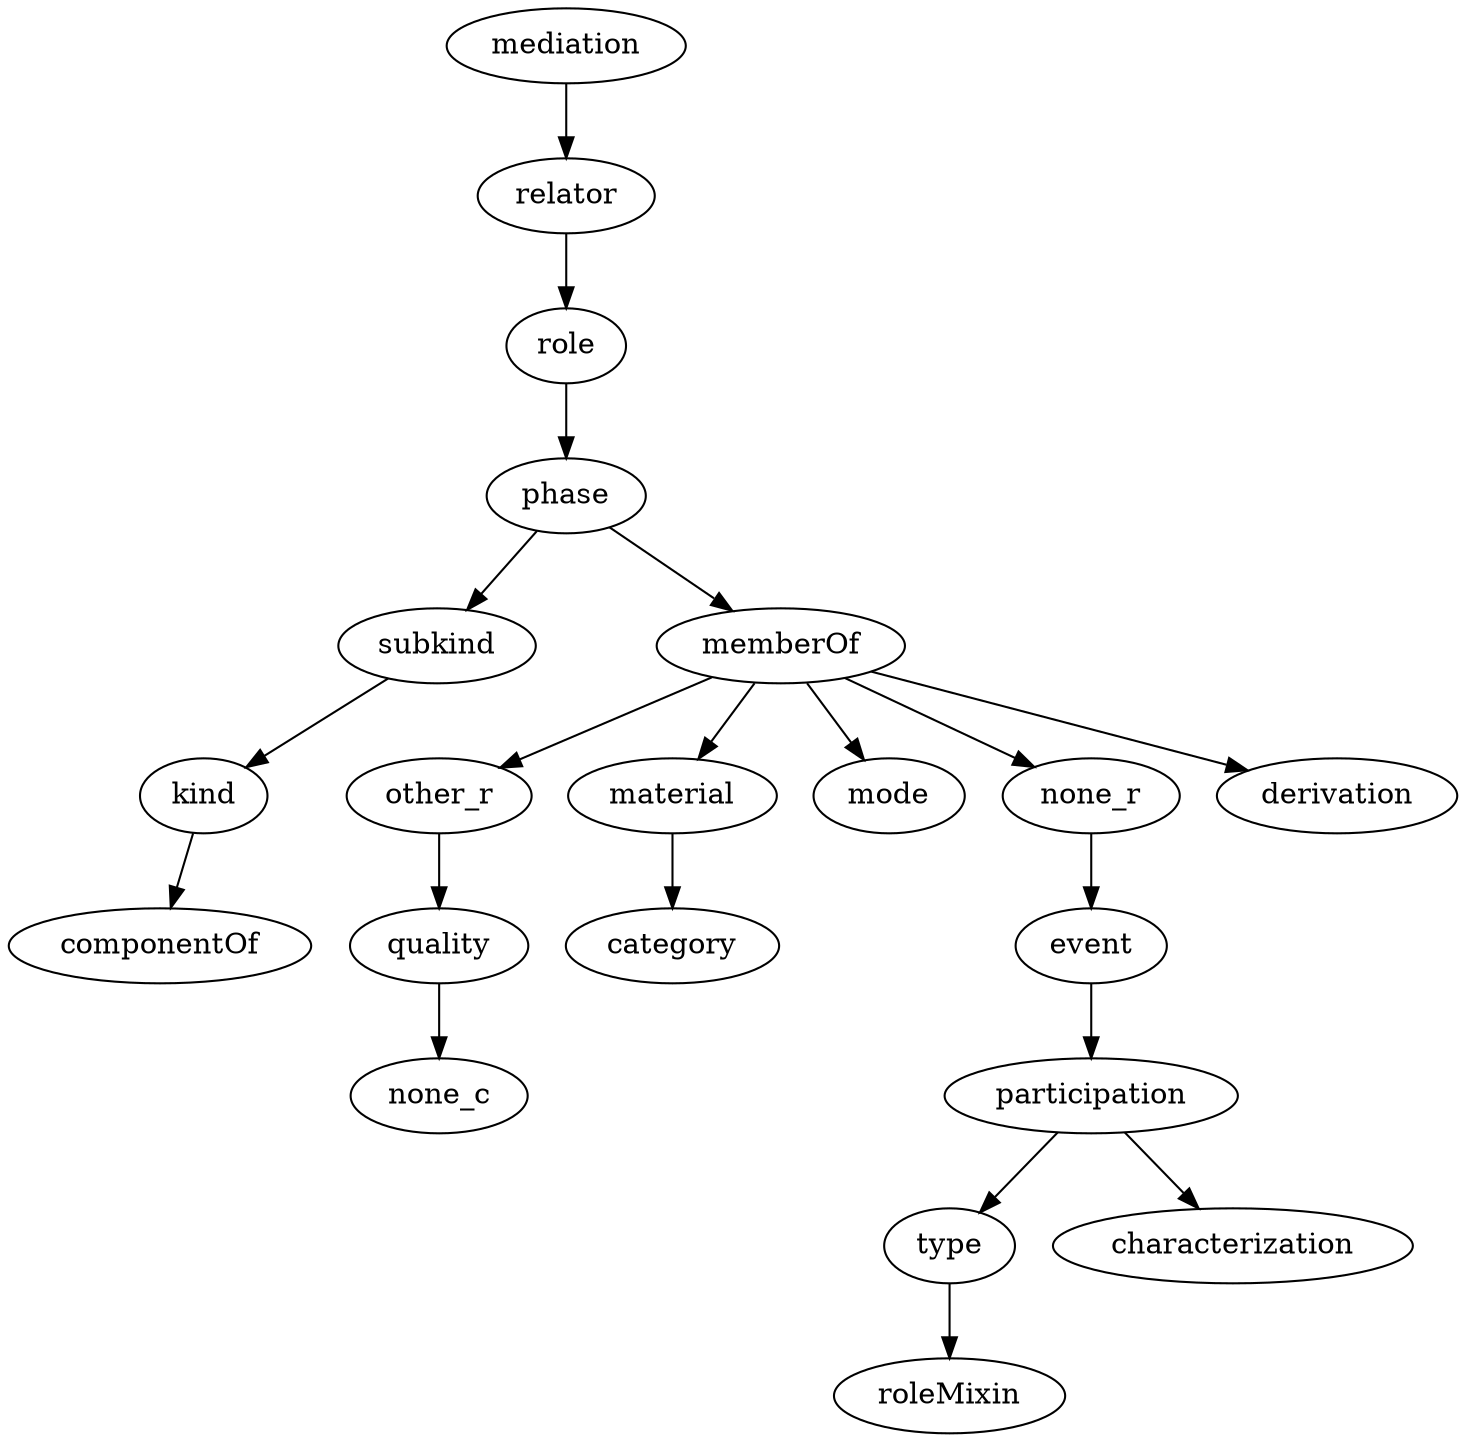 strict digraph {
mediation;
relator;
role;
phase;
subkind;
memberOf;
kind;
componentOf;
other_r;
material;
mode;
none_r;
derivation;
quality;
category;
event;
participation;
type;
characterization;
roleMixin;
none_c;
mediation -> relator;
relator -> role;
role -> phase;
phase -> subkind;
phase -> memberOf;
subkind -> kind;
memberOf -> other_r;
memberOf -> material;
memberOf -> mode;
memberOf -> none_r;
memberOf -> derivation;
kind -> componentOf;
other_r -> quality;
material -> category;
none_r -> event;
quality -> none_c;
event -> participation;
participation -> type;
participation -> characterization;
type -> roleMixin;
}
